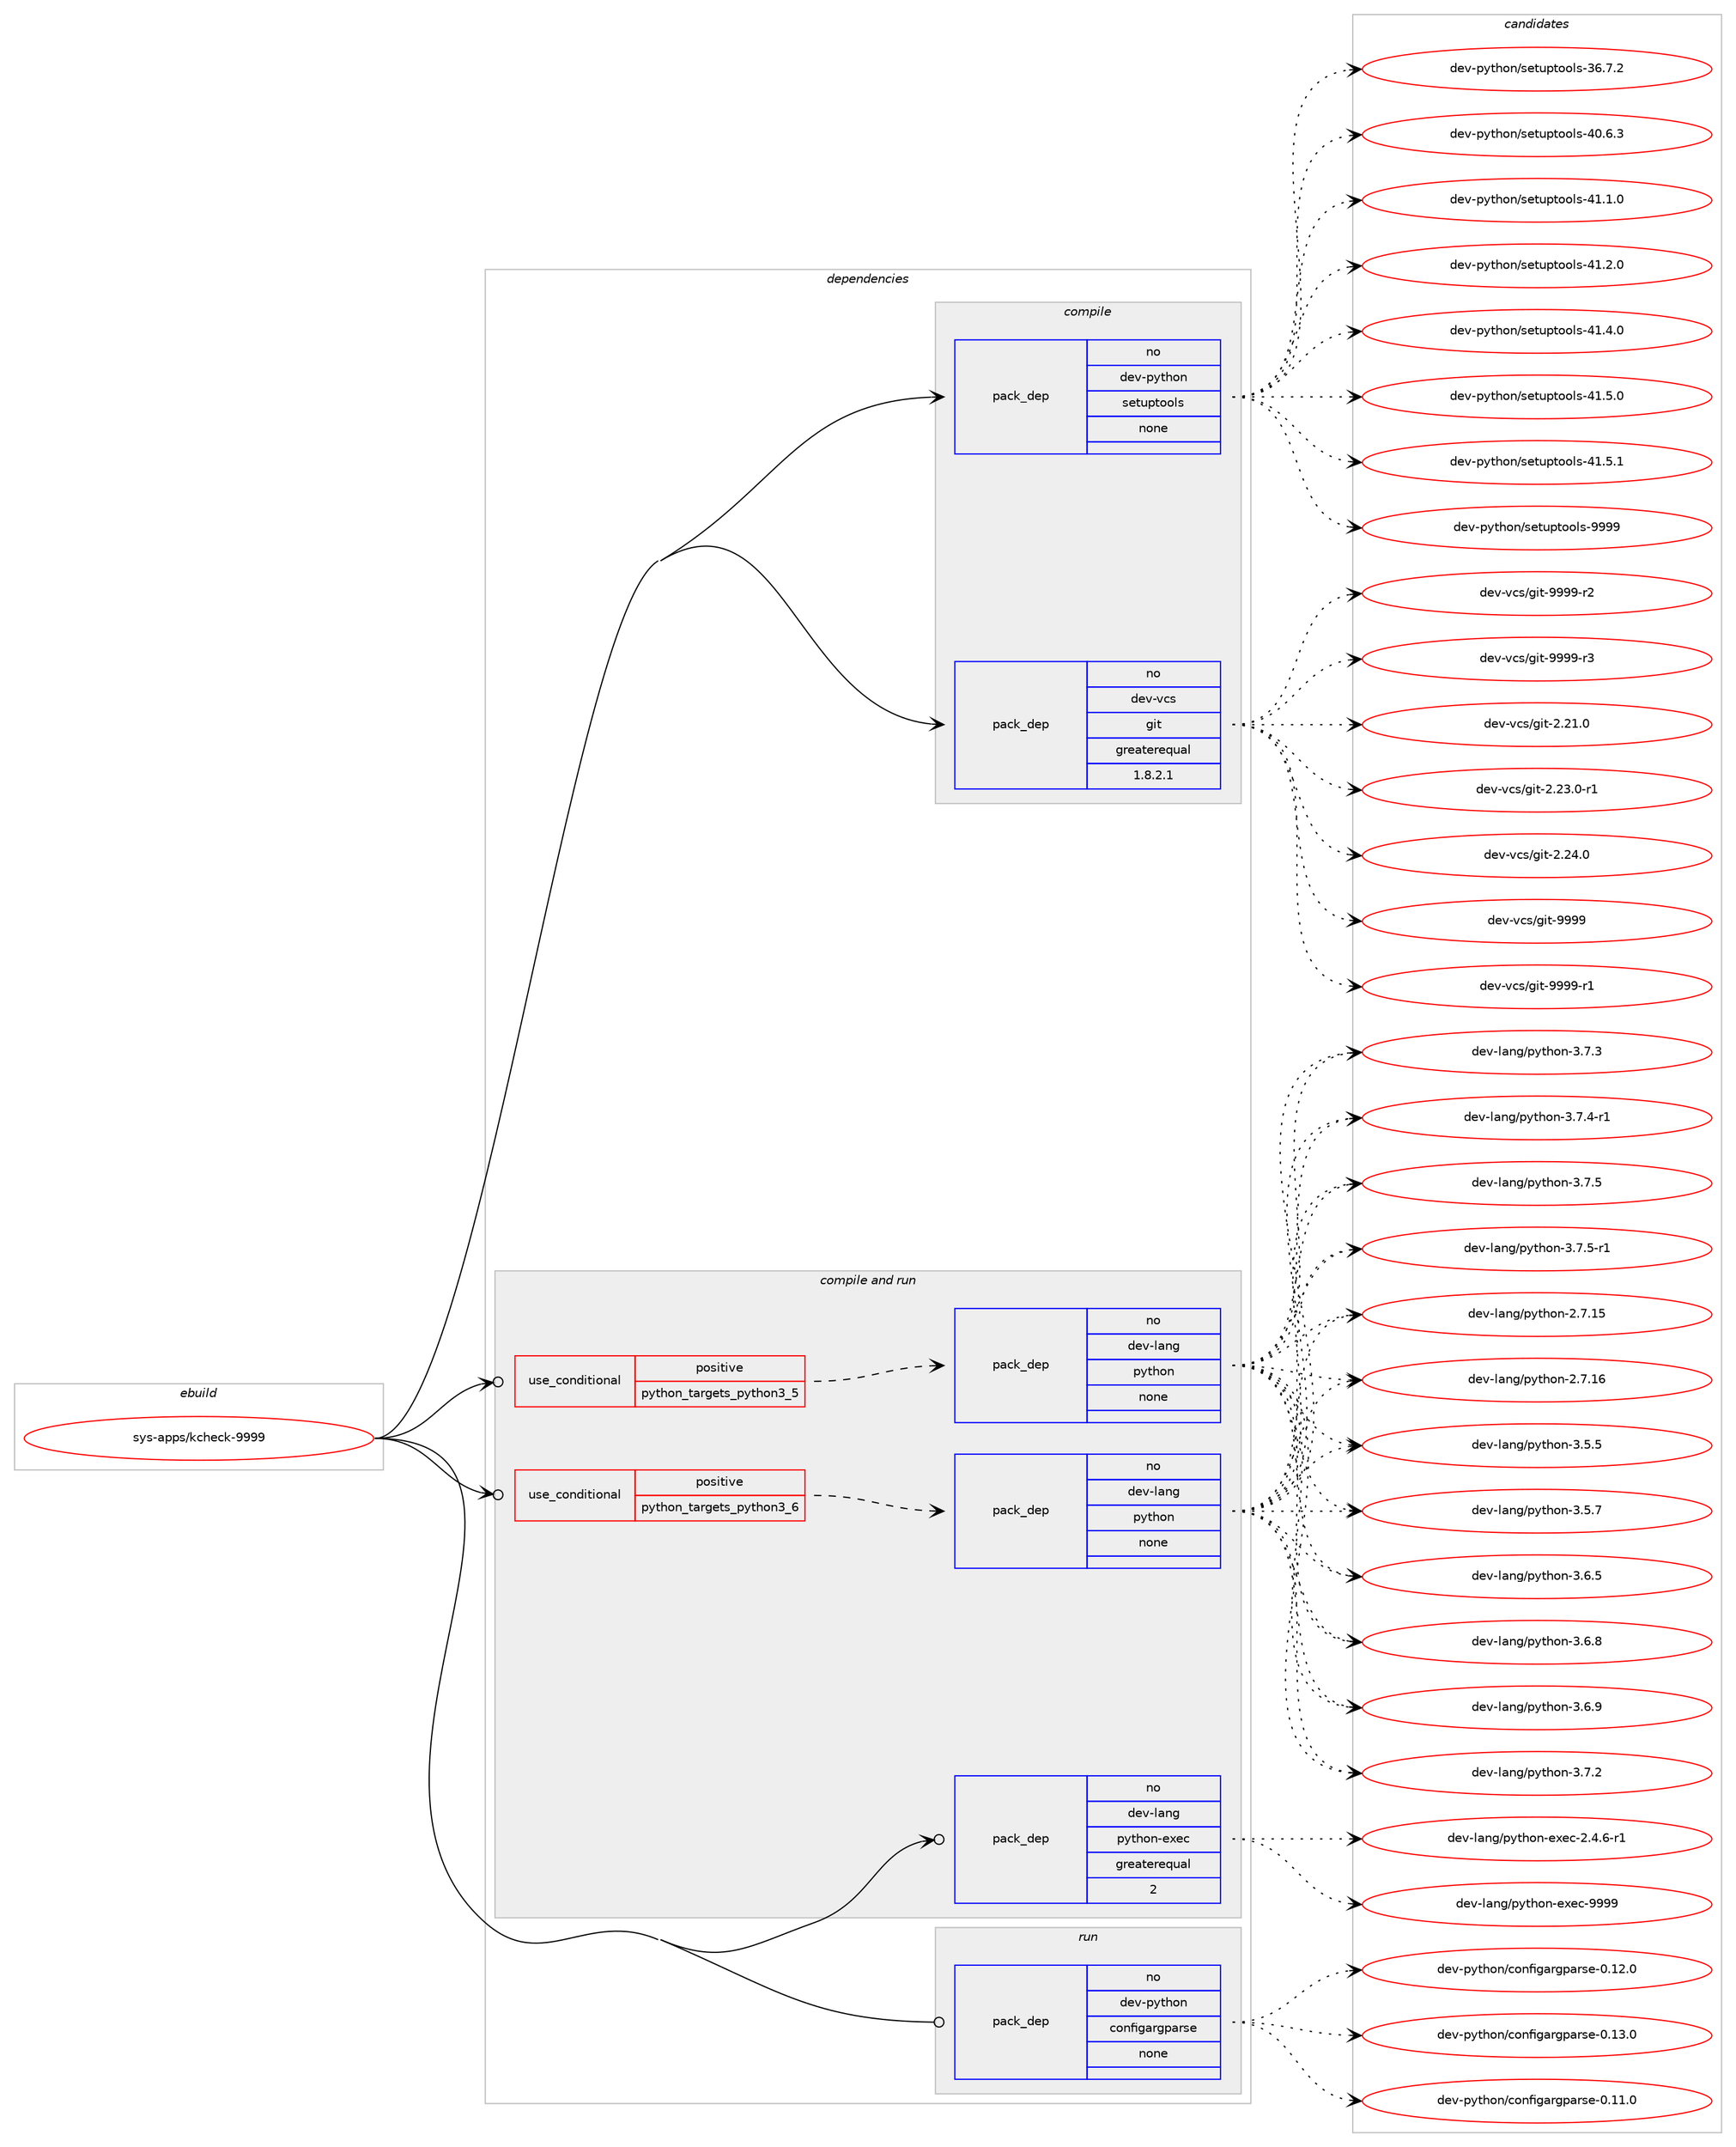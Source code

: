 digraph prolog {

# *************
# Graph options
# *************

newrank=true;
concentrate=true;
compound=true;
graph [rankdir=LR,fontname=Helvetica,fontsize=10,ranksep=1.5];#, ranksep=2.5, nodesep=0.2];
edge  [arrowhead=vee];
node  [fontname=Helvetica,fontsize=10];

# **********
# The ebuild
# **********

subgraph cluster_leftcol {
color=gray;
rank=same;
label=<<i>ebuild</i>>;
id [label="sys-apps/kcheck-9999", color=red, width=4, href="../sys-apps/kcheck-9999.svg"];
}

# ****************
# The dependencies
# ****************

subgraph cluster_midcol {
color=gray;
label=<<i>dependencies</i>>;
subgraph cluster_compile {
fillcolor="#eeeeee";
style=filled;
label=<<i>compile</i>>;
subgraph pack649579 {
dependency875865 [label=<<TABLE BORDER="0" CELLBORDER="1" CELLSPACING="0" CELLPADDING="4" WIDTH="220"><TR><TD ROWSPAN="6" CELLPADDING="30">pack_dep</TD></TR><TR><TD WIDTH="110">no</TD></TR><TR><TD>dev-python</TD></TR><TR><TD>setuptools</TD></TR><TR><TD>none</TD></TR><TR><TD></TD></TR></TABLE>>, shape=none, color=blue];
}
id:e -> dependency875865:w [weight=20,style="solid",arrowhead="vee"];
subgraph pack649580 {
dependency875866 [label=<<TABLE BORDER="0" CELLBORDER="1" CELLSPACING="0" CELLPADDING="4" WIDTH="220"><TR><TD ROWSPAN="6" CELLPADDING="30">pack_dep</TD></TR><TR><TD WIDTH="110">no</TD></TR><TR><TD>dev-vcs</TD></TR><TR><TD>git</TD></TR><TR><TD>greaterequal</TD></TR><TR><TD>1.8.2.1</TD></TR></TABLE>>, shape=none, color=blue];
}
id:e -> dependency875866:w [weight=20,style="solid",arrowhead="vee"];
}
subgraph cluster_compileandrun {
fillcolor="#eeeeee";
style=filled;
label=<<i>compile and run</i>>;
subgraph cond210932 {
dependency875867 [label=<<TABLE BORDER="0" CELLBORDER="1" CELLSPACING="0" CELLPADDING="4"><TR><TD ROWSPAN="3" CELLPADDING="10">use_conditional</TD></TR><TR><TD>positive</TD></TR><TR><TD>python_targets_python3_5</TD></TR></TABLE>>, shape=none, color=red];
subgraph pack649581 {
dependency875868 [label=<<TABLE BORDER="0" CELLBORDER="1" CELLSPACING="0" CELLPADDING="4" WIDTH="220"><TR><TD ROWSPAN="6" CELLPADDING="30">pack_dep</TD></TR><TR><TD WIDTH="110">no</TD></TR><TR><TD>dev-lang</TD></TR><TR><TD>python</TD></TR><TR><TD>none</TD></TR><TR><TD></TD></TR></TABLE>>, shape=none, color=blue];
}
dependency875867:e -> dependency875868:w [weight=20,style="dashed",arrowhead="vee"];
}
id:e -> dependency875867:w [weight=20,style="solid",arrowhead="odotvee"];
subgraph cond210933 {
dependency875869 [label=<<TABLE BORDER="0" CELLBORDER="1" CELLSPACING="0" CELLPADDING="4"><TR><TD ROWSPAN="3" CELLPADDING="10">use_conditional</TD></TR><TR><TD>positive</TD></TR><TR><TD>python_targets_python3_6</TD></TR></TABLE>>, shape=none, color=red];
subgraph pack649582 {
dependency875870 [label=<<TABLE BORDER="0" CELLBORDER="1" CELLSPACING="0" CELLPADDING="4" WIDTH="220"><TR><TD ROWSPAN="6" CELLPADDING="30">pack_dep</TD></TR><TR><TD WIDTH="110">no</TD></TR><TR><TD>dev-lang</TD></TR><TR><TD>python</TD></TR><TR><TD>none</TD></TR><TR><TD></TD></TR></TABLE>>, shape=none, color=blue];
}
dependency875869:e -> dependency875870:w [weight=20,style="dashed",arrowhead="vee"];
}
id:e -> dependency875869:w [weight=20,style="solid",arrowhead="odotvee"];
subgraph pack649583 {
dependency875871 [label=<<TABLE BORDER="0" CELLBORDER="1" CELLSPACING="0" CELLPADDING="4" WIDTH="220"><TR><TD ROWSPAN="6" CELLPADDING="30">pack_dep</TD></TR><TR><TD WIDTH="110">no</TD></TR><TR><TD>dev-lang</TD></TR><TR><TD>python-exec</TD></TR><TR><TD>greaterequal</TD></TR><TR><TD>2</TD></TR></TABLE>>, shape=none, color=blue];
}
id:e -> dependency875871:w [weight=20,style="solid",arrowhead="odotvee"];
}
subgraph cluster_run {
fillcolor="#eeeeee";
style=filled;
label=<<i>run</i>>;
subgraph pack649584 {
dependency875872 [label=<<TABLE BORDER="0" CELLBORDER="1" CELLSPACING="0" CELLPADDING="4" WIDTH="220"><TR><TD ROWSPAN="6" CELLPADDING="30">pack_dep</TD></TR><TR><TD WIDTH="110">no</TD></TR><TR><TD>dev-python</TD></TR><TR><TD>configargparse</TD></TR><TR><TD>none</TD></TR><TR><TD></TD></TR></TABLE>>, shape=none, color=blue];
}
id:e -> dependency875872:w [weight=20,style="solid",arrowhead="odot"];
}
}

# **************
# The candidates
# **************

subgraph cluster_choices {
rank=same;
color=gray;
label=<<i>candidates</i>>;

subgraph choice649579 {
color=black;
nodesep=1;
choice100101118451121211161041111104711510111611711211611111110811545515446554650 [label="dev-python/setuptools-36.7.2", color=red, width=4,href="../dev-python/setuptools-36.7.2.svg"];
choice100101118451121211161041111104711510111611711211611111110811545524846544651 [label="dev-python/setuptools-40.6.3", color=red, width=4,href="../dev-python/setuptools-40.6.3.svg"];
choice100101118451121211161041111104711510111611711211611111110811545524946494648 [label="dev-python/setuptools-41.1.0", color=red, width=4,href="../dev-python/setuptools-41.1.0.svg"];
choice100101118451121211161041111104711510111611711211611111110811545524946504648 [label="dev-python/setuptools-41.2.0", color=red, width=4,href="../dev-python/setuptools-41.2.0.svg"];
choice100101118451121211161041111104711510111611711211611111110811545524946524648 [label="dev-python/setuptools-41.4.0", color=red, width=4,href="../dev-python/setuptools-41.4.0.svg"];
choice100101118451121211161041111104711510111611711211611111110811545524946534648 [label="dev-python/setuptools-41.5.0", color=red, width=4,href="../dev-python/setuptools-41.5.0.svg"];
choice100101118451121211161041111104711510111611711211611111110811545524946534649 [label="dev-python/setuptools-41.5.1", color=red, width=4,href="../dev-python/setuptools-41.5.1.svg"];
choice10010111845112121116104111110471151011161171121161111111081154557575757 [label="dev-python/setuptools-9999", color=red, width=4,href="../dev-python/setuptools-9999.svg"];
dependency875865:e -> choice100101118451121211161041111104711510111611711211611111110811545515446554650:w [style=dotted,weight="100"];
dependency875865:e -> choice100101118451121211161041111104711510111611711211611111110811545524846544651:w [style=dotted,weight="100"];
dependency875865:e -> choice100101118451121211161041111104711510111611711211611111110811545524946494648:w [style=dotted,weight="100"];
dependency875865:e -> choice100101118451121211161041111104711510111611711211611111110811545524946504648:w [style=dotted,weight="100"];
dependency875865:e -> choice100101118451121211161041111104711510111611711211611111110811545524946524648:w [style=dotted,weight="100"];
dependency875865:e -> choice100101118451121211161041111104711510111611711211611111110811545524946534648:w [style=dotted,weight="100"];
dependency875865:e -> choice100101118451121211161041111104711510111611711211611111110811545524946534649:w [style=dotted,weight="100"];
dependency875865:e -> choice10010111845112121116104111110471151011161171121161111111081154557575757:w [style=dotted,weight="100"];
}
subgraph choice649580 {
color=black;
nodesep=1;
choice10010111845118991154710310511645504650494648 [label="dev-vcs/git-2.21.0", color=red, width=4,href="../dev-vcs/git-2.21.0.svg"];
choice100101118451189911547103105116455046505146484511449 [label="dev-vcs/git-2.23.0-r1", color=red, width=4,href="../dev-vcs/git-2.23.0-r1.svg"];
choice10010111845118991154710310511645504650524648 [label="dev-vcs/git-2.24.0", color=red, width=4,href="../dev-vcs/git-2.24.0.svg"];
choice1001011184511899115471031051164557575757 [label="dev-vcs/git-9999", color=red, width=4,href="../dev-vcs/git-9999.svg"];
choice10010111845118991154710310511645575757574511449 [label="dev-vcs/git-9999-r1", color=red, width=4,href="../dev-vcs/git-9999-r1.svg"];
choice10010111845118991154710310511645575757574511450 [label="dev-vcs/git-9999-r2", color=red, width=4,href="../dev-vcs/git-9999-r2.svg"];
choice10010111845118991154710310511645575757574511451 [label="dev-vcs/git-9999-r3", color=red, width=4,href="../dev-vcs/git-9999-r3.svg"];
dependency875866:e -> choice10010111845118991154710310511645504650494648:w [style=dotted,weight="100"];
dependency875866:e -> choice100101118451189911547103105116455046505146484511449:w [style=dotted,weight="100"];
dependency875866:e -> choice10010111845118991154710310511645504650524648:w [style=dotted,weight="100"];
dependency875866:e -> choice1001011184511899115471031051164557575757:w [style=dotted,weight="100"];
dependency875866:e -> choice10010111845118991154710310511645575757574511449:w [style=dotted,weight="100"];
dependency875866:e -> choice10010111845118991154710310511645575757574511450:w [style=dotted,weight="100"];
dependency875866:e -> choice10010111845118991154710310511645575757574511451:w [style=dotted,weight="100"];
}
subgraph choice649581 {
color=black;
nodesep=1;
choice10010111845108971101034711212111610411111045504655464953 [label="dev-lang/python-2.7.15", color=red, width=4,href="../dev-lang/python-2.7.15.svg"];
choice10010111845108971101034711212111610411111045504655464954 [label="dev-lang/python-2.7.16", color=red, width=4,href="../dev-lang/python-2.7.16.svg"];
choice100101118451089711010347112121116104111110455146534653 [label="dev-lang/python-3.5.5", color=red, width=4,href="../dev-lang/python-3.5.5.svg"];
choice100101118451089711010347112121116104111110455146534655 [label="dev-lang/python-3.5.7", color=red, width=4,href="../dev-lang/python-3.5.7.svg"];
choice100101118451089711010347112121116104111110455146544653 [label="dev-lang/python-3.6.5", color=red, width=4,href="../dev-lang/python-3.6.5.svg"];
choice100101118451089711010347112121116104111110455146544656 [label="dev-lang/python-3.6.8", color=red, width=4,href="../dev-lang/python-3.6.8.svg"];
choice100101118451089711010347112121116104111110455146544657 [label="dev-lang/python-3.6.9", color=red, width=4,href="../dev-lang/python-3.6.9.svg"];
choice100101118451089711010347112121116104111110455146554650 [label="dev-lang/python-3.7.2", color=red, width=4,href="../dev-lang/python-3.7.2.svg"];
choice100101118451089711010347112121116104111110455146554651 [label="dev-lang/python-3.7.3", color=red, width=4,href="../dev-lang/python-3.7.3.svg"];
choice1001011184510897110103471121211161041111104551465546524511449 [label="dev-lang/python-3.7.4-r1", color=red, width=4,href="../dev-lang/python-3.7.4-r1.svg"];
choice100101118451089711010347112121116104111110455146554653 [label="dev-lang/python-3.7.5", color=red, width=4,href="../dev-lang/python-3.7.5.svg"];
choice1001011184510897110103471121211161041111104551465546534511449 [label="dev-lang/python-3.7.5-r1", color=red, width=4,href="../dev-lang/python-3.7.5-r1.svg"];
dependency875868:e -> choice10010111845108971101034711212111610411111045504655464953:w [style=dotted,weight="100"];
dependency875868:e -> choice10010111845108971101034711212111610411111045504655464954:w [style=dotted,weight="100"];
dependency875868:e -> choice100101118451089711010347112121116104111110455146534653:w [style=dotted,weight="100"];
dependency875868:e -> choice100101118451089711010347112121116104111110455146534655:w [style=dotted,weight="100"];
dependency875868:e -> choice100101118451089711010347112121116104111110455146544653:w [style=dotted,weight="100"];
dependency875868:e -> choice100101118451089711010347112121116104111110455146544656:w [style=dotted,weight="100"];
dependency875868:e -> choice100101118451089711010347112121116104111110455146544657:w [style=dotted,weight="100"];
dependency875868:e -> choice100101118451089711010347112121116104111110455146554650:w [style=dotted,weight="100"];
dependency875868:e -> choice100101118451089711010347112121116104111110455146554651:w [style=dotted,weight="100"];
dependency875868:e -> choice1001011184510897110103471121211161041111104551465546524511449:w [style=dotted,weight="100"];
dependency875868:e -> choice100101118451089711010347112121116104111110455146554653:w [style=dotted,weight="100"];
dependency875868:e -> choice1001011184510897110103471121211161041111104551465546534511449:w [style=dotted,weight="100"];
}
subgraph choice649582 {
color=black;
nodesep=1;
choice10010111845108971101034711212111610411111045504655464953 [label="dev-lang/python-2.7.15", color=red, width=4,href="../dev-lang/python-2.7.15.svg"];
choice10010111845108971101034711212111610411111045504655464954 [label="dev-lang/python-2.7.16", color=red, width=4,href="../dev-lang/python-2.7.16.svg"];
choice100101118451089711010347112121116104111110455146534653 [label="dev-lang/python-3.5.5", color=red, width=4,href="../dev-lang/python-3.5.5.svg"];
choice100101118451089711010347112121116104111110455146534655 [label="dev-lang/python-3.5.7", color=red, width=4,href="../dev-lang/python-3.5.7.svg"];
choice100101118451089711010347112121116104111110455146544653 [label="dev-lang/python-3.6.5", color=red, width=4,href="../dev-lang/python-3.6.5.svg"];
choice100101118451089711010347112121116104111110455146544656 [label="dev-lang/python-3.6.8", color=red, width=4,href="../dev-lang/python-3.6.8.svg"];
choice100101118451089711010347112121116104111110455146544657 [label="dev-lang/python-3.6.9", color=red, width=4,href="../dev-lang/python-3.6.9.svg"];
choice100101118451089711010347112121116104111110455146554650 [label="dev-lang/python-3.7.2", color=red, width=4,href="../dev-lang/python-3.7.2.svg"];
choice100101118451089711010347112121116104111110455146554651 [label="dev-lang/python-3.7.3", color=red, width=4,href="../dev-lang/python-3.7.3.svg"];
choice1001011184510897110103471121211161041111104551465546524511449 [label="dev-lang/python-3.7.4-r1", color=red, width=4,href="../dev-lang/python-3.7.4-r1.svg"];
choice100101118451089711010347112121116104111110455146554653 [label="dev-lang/python-3.7.5", color=red, width=4,href="../dev-lang/python-3.7.5.svg"];
choice1001011184510897110103471121211161041111104551465546534511449 [label="dev-lang/python-3.7.5-r1", color=red, width=4,href="../dev-lang/python-3.7.5-r1.svg"];
dependency875870:e -> choice10010111845108971101034711212111610411111045504655464953:w [style=dotted,weight="100"];
dependency875870:e -> choice10010111845108971101034711212111610411111045504655464954:w [style=dotted,weight="100"];
dependency875870:e -> choice100101118451089711010347112121116104111110455146534653:w [style=dotted,weight="100"];
dependency875870:e -> choice100101118451089711010347112121116104111110455146534655:w [style=dotted,weight="100"];
dependency875870:e -> choice100101118451089711010347112121116104111110455146544653:w [style=dotted,weight="100"];
dependency875870:e -> choice100101118451089711010347112121116104111110455146544656:w [style=dotted,weight="100"];
dependency875870:e -> choice100101118451089711010347112121116104111110455146544657:w [style=dotted,weight="100"];
dependency875870:e -> choice100101118451089711010347112121116104111110455146554650:w [style=dotted,weight="100"];
dependency875870:e -> choice100101118451089711010347112121116104111110455146554651:w [style=dotted,weight="100"];
dependency875870:e -> choice1001011184510897110103471121211161041111104551465546524511449:w [style=dotted,weight="100"];
dependency875870:e -> choice100101118451089711010347112121116104111110455146554653:w [style=dotted,weight="100"];
dependency875870:e -> choice1001011184510897110103471121211161041111104551465546534511449:w [style=dotted,weight="100"];
}
subgraph choice649583 {
color=black;
nodesep=1;
choice10010111845108971101034711212111610411111045101120101994550465246544511449 [label="dev-lang/python-exec-2.4.6-r1", color=red, width=4,href="../dev-lang/python-exec-2.4.6-r1.svg"];
choice10010111845108971101034711212111610411111045101120101994557575757 [label="dev-lang/python-exec-9999", color=red, width=4,href="../dev-lang/python-exec-9999.svg"];
dependency875871:e -> choice10010111845108971101034711212111610411111045101120101994550465246544511449:w [style=dotted,weight="100"];
dependency875871:e -> choice10010111845108971101034711212111610411111045101120101994557575757:w [style=dotted,weight="100"];
}
subgraph choice649584 {
color=black;
nodesep=1;
choice100101118451121211161041111104799111110102105103971141031129711411510145484649494648 [label="dev-python/configargparse-0.11.0", color=red, width=4,href="../dev-python/configargparse-0.11.0.svg"];
choice100101118451121211161041111104799111110102105103971141031129711411510145484649504648 [label="dev-python/configargparse-0.12.0", color=red, width=4,href="../dev-python/configargparse-0.12.0.svg"];
choice100101118451121211161041111104799111110102105103971141031129711411510145484649514648 [label="dev-python/configargparse-0.13.0", color=red, width=4,href="../dev-python/configargparse-0.13.0.svg"];
dependency875872:e -> choice100101118451121211161041111104799111110102105103971141031129711411510145484649494648:w [style=dotted,weight="100"];
dependency875872:e -> choice100101118451121211161041111104799111110102105103971141031129711411510145484649504648:w [style=dotted,weight="100"];
dependency875872:e -> choice100101118451121211161041111104799111110102105103971141031129711411510145484649514648:w [style=dotted,weight="100"];
}
}

}
